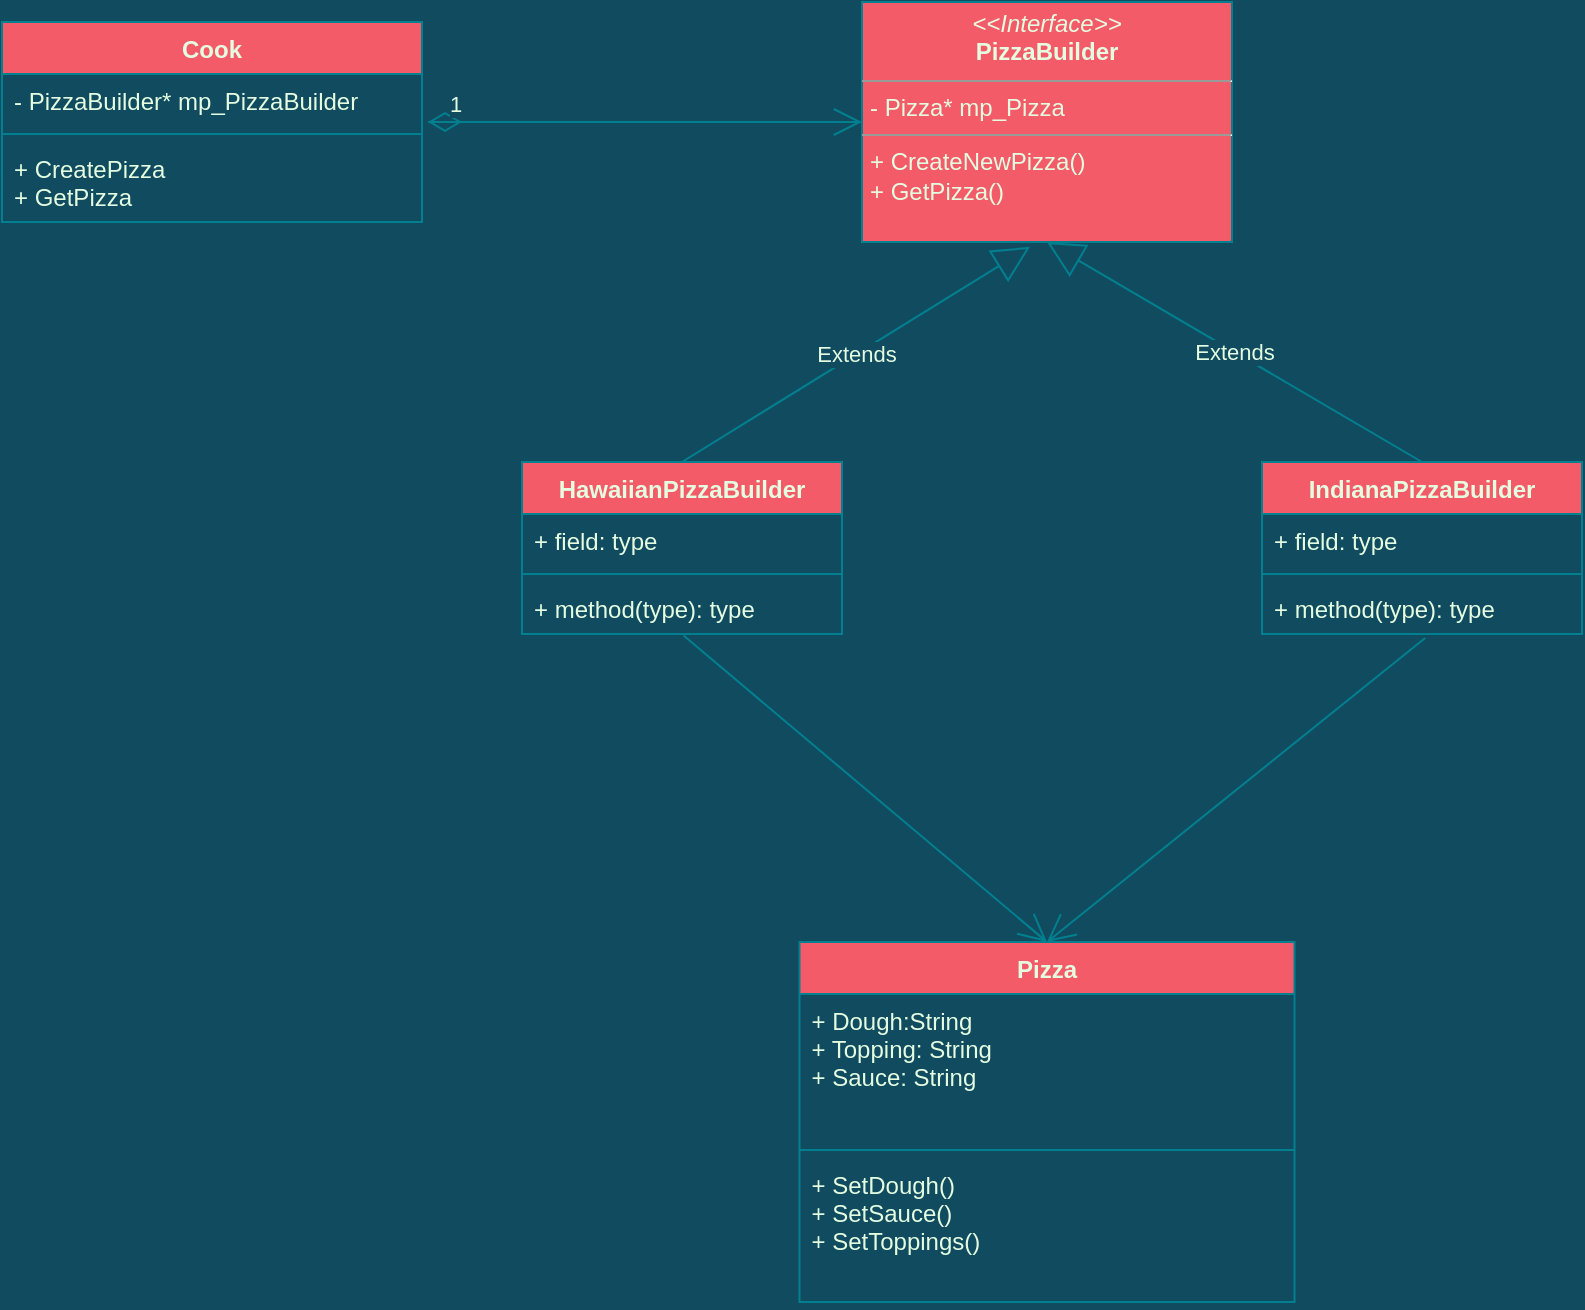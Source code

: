 <mxfile>
    <diagram id="r1-JSavE77Z17i4jclhy" name="Page-1">
        <mxGraphModel dx="1068" dy="834" grid="1" gridSize="10" guides="1" tooltips="1" connect="1" arrows="1" fold="1" page="1" pageScale="1" pageWidth="850" pageHeight="1100" background="#114B5F" math="0" shadow="0">
            <root>
                <mxCell id="0"/>
                <mxCell id="1" parent="0"/>
                <mxCell id="2" value="Cook" style="swimlane;fontStyle=1;align=center;verticalAlign=top;childLayout=stackLayout;horizontal=1;startSize=26;horizontalStack=0;resizeParent=1;resizeParentMax=0;resizeLast=0;collapsible=1;marginBottom=0;fillColor=#F45B69;strokeColor=#028090;fontColor=#E4FDE1;" vertex="1" parent="1">
                    <mxGeometry x="30" y="100" width="210" height="100" as="geometry"/>
                </mxCell>
                <mxCell id="3" value="- PizzaBuilder* mp_PizzaBuilder" style="text;strokeColor=none;fillColor=none;align=left;verticalAlign=top;spacingLeft=4;spacingRight=4;overflow=hidden;rotatable=0;points=[[0,0.5],[1,0.5]];portConstraint=eastwest;fontColor=#E4FDE1;" vertex="1" parent="2">
                    <mxGeometry y="26" width="210" height="26" as="geometry"/>
                </mxCell>
                <mxCell id="4" value="" style="line;strokeWidth=1;fillColor=none;align=left;verticalAlign=middle;spacingTop=-1;spacingLeft=3;spacingRight=3;rotatable=0;labelPosition=right;points=[];portConstraint=eastwest;labelBackgroundColor=#114B5F;strokeColor=#028090;fontColor=#E4FDE1;" vertex="1" parent="2">
                    <mxGeometry y="52" width="210" height="8" as="geometry"/>
                </mxCell>
                <mxCell id="5" value="+ CreatePizza&#10;+ GetPizza&#10;" style="text;strokeColor=none;fillColor=none;align=left;verticalAlign=top;spacingLeft=4;spacingRight=4;overflow=hidden;rotatable=0;points=[[0,0.5],[1,0.5]];portConstraint=eastwest;fontColor=#E4FDE1;" vertex="1" parent="2">
                    <mxGeometry y="60" width="210" height="40" as="geometry"/>
                </mxCell>
                <mxCell id="10" value="&lt;p style=&quot;margin: 0px ; margin-top: 4px ; text-align: center&quot;&gt;&lt;i&gt;&amp;lt;&amp;lt;Interface&amp;gt;&amp;gt;&lt;/i&gt;&lt;br&gt;&lt;b&gt;PizzaBuilder&lt;/b&gt;&lt;/p&gt;&lt;hr size=&quot;1&quot;&gt;&lt;p style=&quot;margin: 0px ; margin-left: 4px&quot;&gt;- Pizza* mp_Pizza&lt;br&gt;&lt;/p&gt;&lt;hr size=&quot;1&quot;&gt;&lt;p style=&quot;margin: 0px ; margin-left: 4px&quot;&gt;+ CreateNewPizza()&lt;br&gt;+ GetPizza()&lt;/p&gt;" style="verticalAlign=top;align=left;overflow=fill;fontSize=12;fontFamily=Helvetica;html=1;fillColor=#F45B69;strokeColor=#028090;fontColor=#E4FDE1;" vertex="1" parent="1">
                    <mxGeometry x="460" y="90" width="185" height="120" as="geometry"/>
                </mxCell>
                <mxCell id="12" value="1" style="endArrow=open;html=1;endSize=12;startArrow=diamondThin;startSize=14;startFill=0;edgeStyle=orthogonalEdgeStyle;align=left;verticalAlign=bottom;entryX=0;entryY=0.5;entryDx=0;entryDy=0;labelBackgroundColor=#114B5F;strokeColor=#028090;fontColor=#E4FDE1;" edge="1" parent="1" target="10">
                    <mxGeometry x="-0.783" relative="1" as="geometry">
                        <mxPoint x="260" y="150" as="sourcePoint"/>
                        <mxPoint x="410" y="149.5" as="targetPoint"/>
                        <Array as="points">
                            <mxPoint x="243" y="150"/>
                        </Array>
                        <mxPoint as="offset"/>
                    </mxGeometry>
                </mxCell>
                <mxCell id="13" value="HawaiianPizzaBuilder" style="swimlane;fontStyle=1;align=center;verticalAlign=top;childLayout=stackLayout;horizontal=1;startSize=26;horizontalStack=0;resizeParent=1;resizeParentMax=0;resizeLast=0;collapsible=1;marginBottom=0;fillColor=#F45B69;strokeColor=#028090;fontColor=#E4FDE1;" vertex="1" parent="1">
                    <mxGeometry x="290" y="320" width="160" height="86" as="geometry"/>
                </mxCell>
                <mxCell id="14" value="+ field: type" style="text;strokeColor=none;fillColor=none;align=left;verticalAlign=top;spacingLeft=4;spacingRight=4;overflow=hidden;rotatable=0;points=[[0,0.5],[1,0.5]];portConstraint=eastwest;fontColor=#E4FDE1;" vertex="1" parent="13">
                    <mxGeometry y="26" width="160" height="26" as="geometry"/>
                </mxCell>
                <mxCell id="15" value="" style="line;strokeWidth=1;fillColor=none;align=left;verticalAlign=middle;spacingTop=-1;spacingLeft=3;spacingRight=3;rotatable=0;labelPosition=right;points=[];portConstraint=eastwest;labelBackgroundColor=#114B5F;strokeColor=#028090;fontColor=#E4FDE1;" vertex="1" parent="13">
                    <mxGeometry y="52" width="160" height="8" as="geometry"/>
                </mxCell>
                <mxCell id="16" value="+ method(type): type" style="text;strokeColor=none;fillColor=none;align=left;verticalAlign=top;spacingLeft=4;spacingRight=4;overflow=hidden;rotatable=0;points=[[0,0.5],[1,0.5]];portConstraint=eastwest;fontColor=#E4FDE1;" vertex="1" parent="13">
                    <mxGeometry y="60" width="160" height="26" as="geometry"/>
                </mxCell>
                <mxCell id="17" value="IndianaPizzaBuilder" style="swimlane;fontStyle=1;align=center;verticalAlign=top;childLayout=stackLayout;horizontal=1;startSize=26;horizontalStack=0;resizeParent=1;resizeParentMax=0;resizeLast=0;collapsible=1;marginBottom=0;fillColor=#F45B69;strokeColor=#028090;fontColor=#E4FDE1;" vertex="1" parent="1">
                    <mxGeometry x="660" y="320" width="160" height="86" as="geometry"/>
                </mxCell>
                <mxCell id="18" value="+ field: type" style="text;strokeColor=none;fillColor=none;align=left;verticalAlign=top;spacingLeft=4;spacingRight=4;overflow=hidden;rotatable=0;points=[[0,0.5],[1,0.5]];portConstraint=eastwest;fontColor=#E4FDE1;" vertex="1" parent="17">
                    <mxGeometry y="26" width="160" height="26" as="geometry"/>
                </mxCell>
                <mxCell id="19" value="" style="line;strokeWidth=1;fillColor=none;align=left;verticalAlign=middle;spacingTop=-1;spacingLeft=3;spacingRight=3;rotatable=0;labelPosition=right;points=[];portConstraint=eastwest;labelBackgroundColor=#114B5F;strokeColor=#028090;fontColor=#E4FDE1;" vertex="1" parent="17">
                    <mxGeometry y="52" width="160" height="8" as="geometry"/>
                </mxCell>
                <mxCell id="20" value="+ method(type): type" style="text;strokeColor=none;fillColor=none;align=left;verticalAlign=top;spacingLeft=4;spacingRight=4;overflow=hidden;rotatable=0;points=[[0,0.5],[1,0.5]];portConstraint=eastwest;fontColor=#E4FDE1;" vertex="1" parent="17">
                    <mxGeometry y="60" width="160" height="26" as="geometry"/>
                </mxCell>
                <mxCell id="21" value="Extends" style="endArrow=block;endSize=16;endFill=0;html=1;entryX=0.454;entryY=1.02;entryDx=0;entryDy=0;entryPerimeter=0;exitX=0.5;exitY=0;exitDx=0;exitDy=0;labelBackgroundColor=#114B5F;strokeColor=#028090;fontColor=#E4FDE1;" edge="1" parent="1" source="13" target="10">
                    <mxGeometry width="160" relative="1" as="geometry">
                        <mxPoint x="440" y="410" as="sourcePoint"/>
                        <mxPoint x="600" y="410" as="targetPoint"/>
                    </mxGeometry>
                </mxCell>
                <mxCell id="22" value="Extends" style="endArrow=block;endSize=16;endFill=0;html=1;entryX=0.5;entryY=1;entryDx=0;entryDy=0;exitX=0.5;exitY=0;exitDx=0;exitDy=0;labelBackgroundColor=#114B5F;strokeColor=#028090;fontColor=#E4FDE1;" edge="1" parent="1" source="17" target="10">
                    <mxGeometry width="160" relative="1" as="geometry">
                        <mxPoint x="380" y="340" as="sourcePoint"/>
                        <mxPoint x="633.99" y="222.4" as="targetPoint"/>
                    </mxGeometry>
                </mxCell>
                <mxCell id="23" value="Pizza" style="swimlane;fontStyle=1;align=center;verticalAlign=top;childLayout=stackLayout;horizontal=1;startSize=26;horizontalStack=0;resizeParent=1;resizeParentMax=0;resizeLast=0;collapsible=1;marginBottom=0;fillColor=#F45B69;strokeColor=#028090;fontColor=#E4FDE1;" vertex="1" parent="1">
                    <mxGeometry x="428.75" y="560" width="247.5" height="180" as="geometry"/>
                </mxCell>
                <mxCell id="24" value="+ Dough:String&#10;+ Topping: String&#10;+ Sauce: String" style="text;strokeColor=none;fillColor=none;align=left;verticalAlign=top;spacingLeft=4;spacingRight=4;overflow=hidden;rotatable=0;points=[[0,0.5],[1,0.5]];portConstraint=eastwest;fontColor=#E4FDE1;" vertex="1" parent="23">
                    <mxGeometry y="26" width="247.5" height="74" as="geometry"/>
                </mxCell>
                <mxCell id="25" value="" style="line;strokeWidth=1;fillColor=none;align=left;verticalAlign=middle;spacingTop=-1;spacingLeft=3;spacingRight=3;rotatable=0;labelPosition=right;points=[];portConstraint=eastwest;labelBackgroundColor=#114B5F;strokeColor=#028090;fontColor=#E4FDE1;" vertex="1" parent="23">
                    <mxGeometry y="100" width="247.5" height="8" as="geometry"/>
                </mxCell>
                <mxCell id="26" value="+ SetDough()&#10;+ SetSauce()&#10;+ SetToppings()" style="text;strokeColor=none;fillColor=none;align=left;verticalAlign=top;spacingLeft=4;spacingRight=4;overflow=hidden;rotatable=0;points=[[0,0.5],[1,0.5]];portConstraint=eastwest;fontColor=#E4FDE1;" vertex="1" parent="23">
                    <mxGeometry y="108" width="247.5" height="72" as="geometry"/>
                </mxCell>
                <mxCell id="30" value="" style="endArrow=open;endFill=1;endSize=12;html=1;entryX=0.5;entryY=0;entryDx=0;entryDy=0;exitX=0.505;exitY=1.031;exitDx=0;exitDy=0;exitPerimeter=0;labelBackgroundColor=#114B5F;strokeColor=#028090;fontColor=#E4FDE1;" edge="1" parent="1" source="16" target="23">
                    <mxGeometry width="160" relative="1" as="geometry">
                        <mxPoint x="440" y="410" as="sourcePoint"/>
                        <mxPoint x="600" y="410" as="targetPoint"/>
                    </mxGeometry>
                </mxCell>
                <mxCell id="31" value="" style="endArrow=open;endFill=1;endSize=12;html=1;entryX=0.5;entryY=0;entryDx=0;entryDy=0;exitX=0.51;exitY=1.078;exitDx=0;exitDy=0;exitPerimeter=0;labelBackgroundColor=#114B5F;strokeColor=#028090;fontColor=#E4FDE1;" edge="1" parent="1" source="20" target="23">
                    <mxGeometry width="160" relative="1" as="geometry">
                        <mxPoint x="380.8" y="416.806" as="sourcePoint"/>
                        <mxPoint x="606.25" y="570" as="targetPoint"/>
                    </mxGeometry>
                </mxCell>
            </root>
        </mxGraphModel>
    </diagram>
</mxfile>